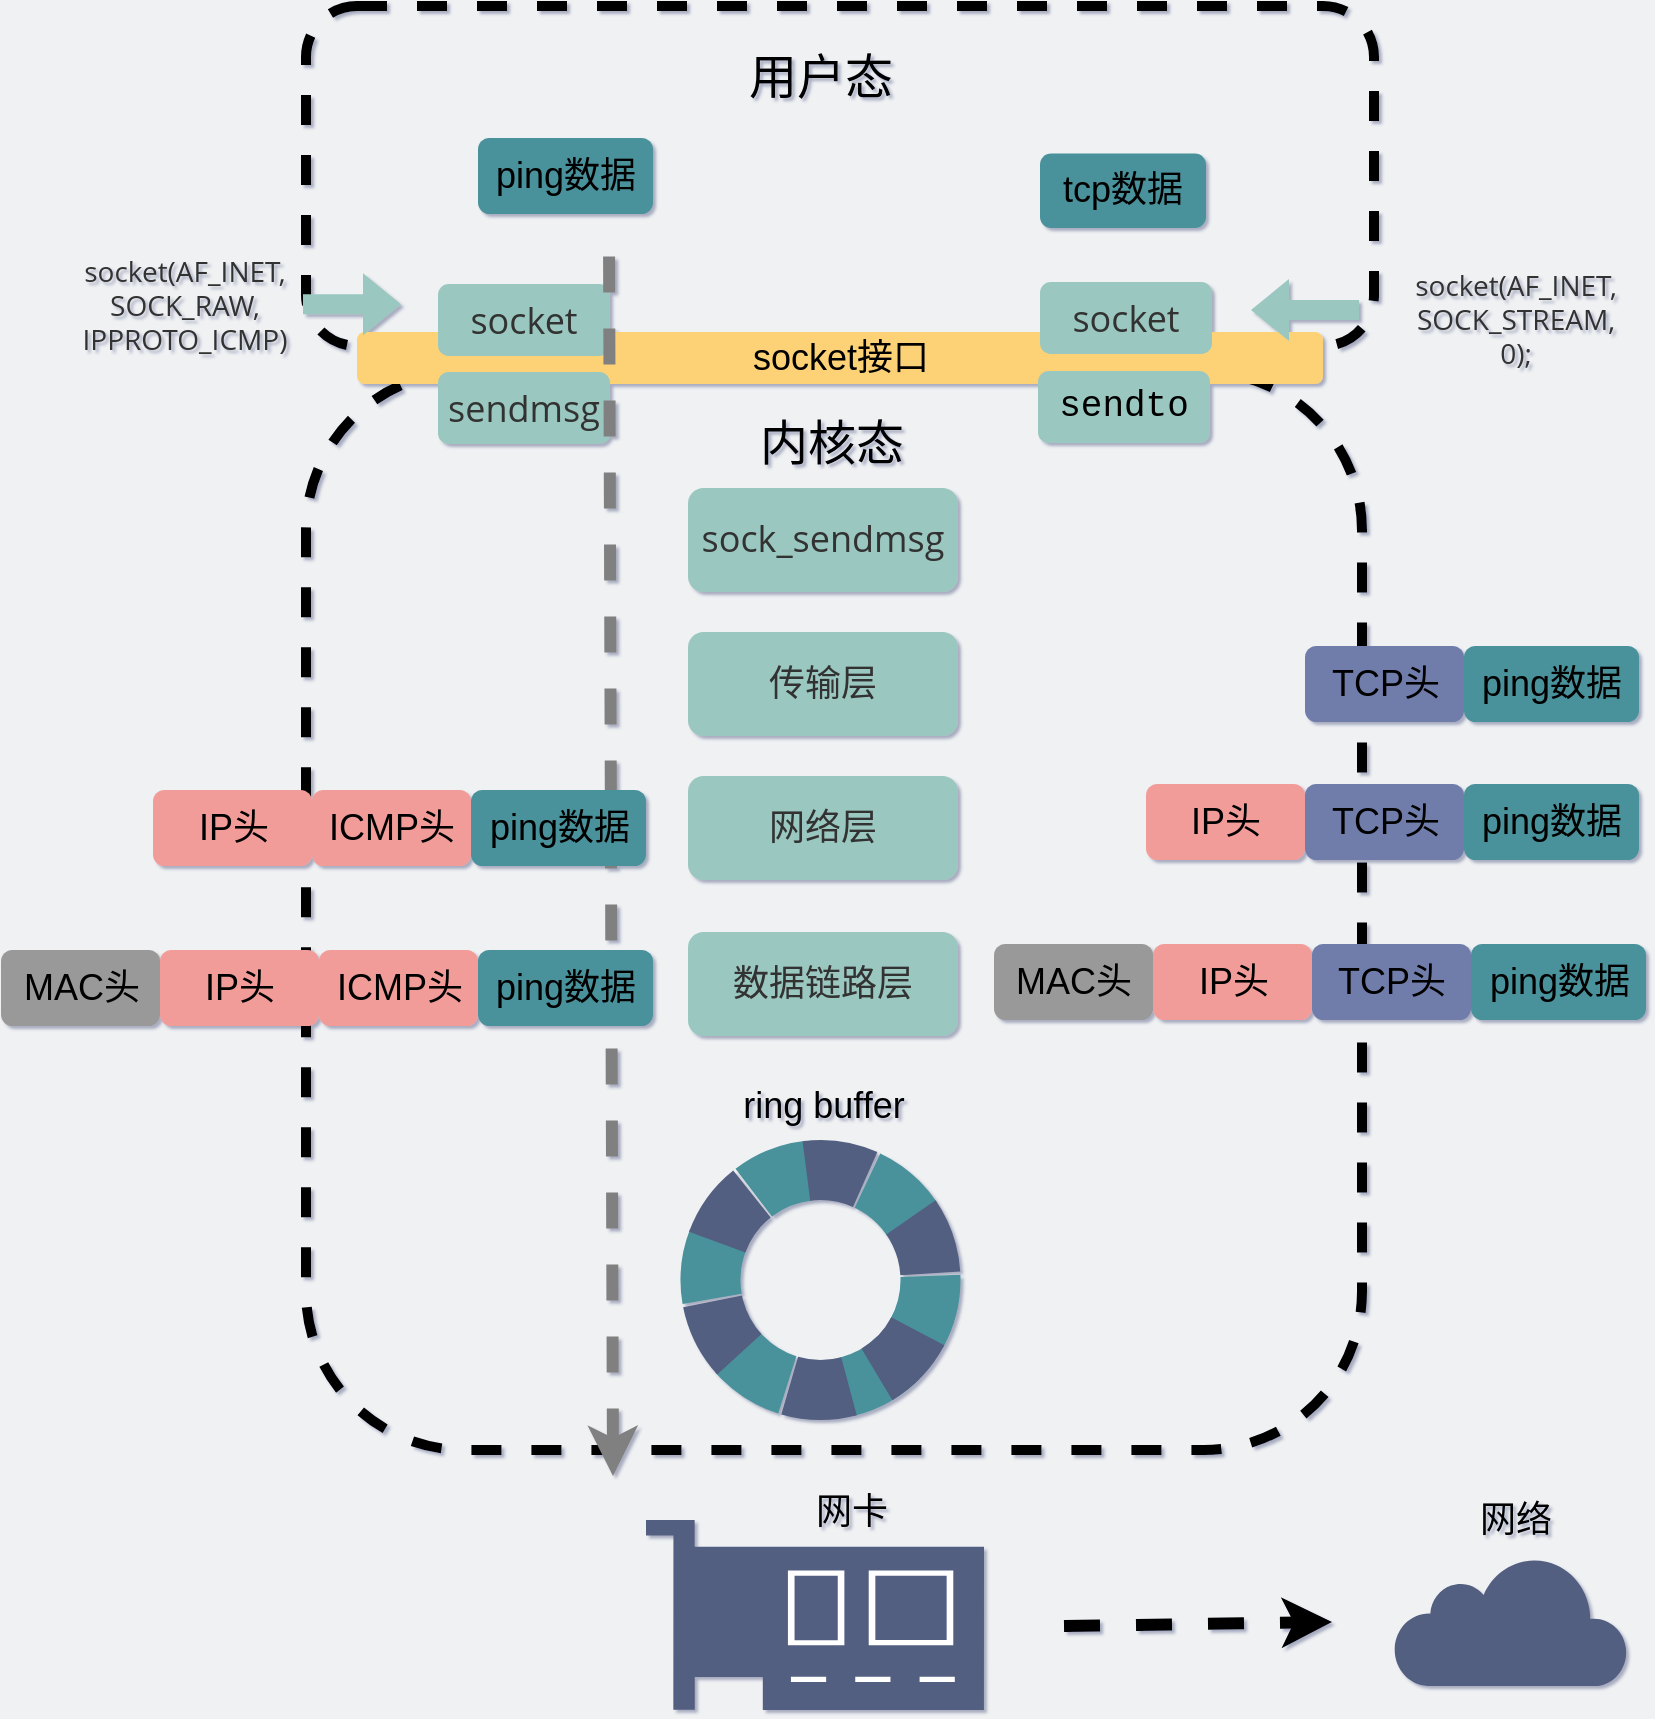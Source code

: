 <mxfile version="14.7.6" type="github">
  <diagram id="3228e29e-7158-1315-38df-8450db1d8a1d" name="Page-1">
    <mxGraphModel dx="1113" dy="873" grid="0" gridSize="10" guides="1" tooltips="1" connect="1" arrows="1" fold="1" page="1" pageScale="1" pageWidth="850" pageHeight="300" background="#EFF1F3" math="0" shadow="1">
      <root>
        <mxCell id="0" />
        <mxCell id="1" parent="0" />
        <mxCell id="Zxyhw3o_makbFYxT9f12-17" value="" style="rounded=1;whiteSpace=wrap;html=1;dashed=1;strokeWidth=5;fillColor=none;" vertex="1" parent="1">
          <mxGeometry x="158" y="-83" width="528" height="539" as="geometry" />
        </mxCell>
        <mxCell id="Zxyhw3o_makbFYxT9f12-7" value="" style="rounded=1;whiteSpace=wrap;html=1;dashed=1;strokeWidth=5;fillColor=none;" vertex="1" parent="1">
          <mxGeometry x="158" y="-266" width="534" height="170" as="geometry" />
        </mxCell>
        <mxCell id="Zxyhw3o_makbFYxT9f12-1" value="&lt;font style=&quot;font-size: 18px&quot;&gt;ping数据&lt;/font&gt;" style="rounded=1;whiteSpace=wrap;html=1;strokeColor=none;fillColor=#4A919B;" vertex="1" parent="1">
          <mxGeometry x="244" y="-200" width="87.5" height="38" as="geometry" />
        </mxCell>
        <mxCell id="Zxyhw3o_makbFYxT9f12-2" value="&lt;font style=&quot;font-size: 18px&quot;&gt;socket接口&lt;/font&gt;" style="rounded=1;whiteSpace=wrap;html=1;strokeColor=none;labelBackgroundColor=none;fillColor=#FDD276;" vertex="1" parent="1">
          <mxGeometry x="183.5" y="-103" width="483" height="26" as="geometry" />
        </mxCell>
        <mxCell id="Zxyhw3o_makbFYxT9f12-3" value="&lt;span style=&quot;color: rgb(51, 51, 51); font-family: &amp;quot;open sans&amp;quot;, &amp;quot;clear sans&amp;quot;, &amp;quot;helvetica neue&amp;quot;, helvetica, arial, sans-serif;&quot;&gt;&lt;font style=&quot;font-size: 18px&quot;&gt;sendmsg&lt;/font&gt;&lt;/span&gt;" style="rounded=1;whiteSpace=wrap;html=1;strokeColor=none;fillColor=#9AC7BF;labelBackgroundColor=none;" vertex="1" parent="1">
          <mxGeometry x="224" y="-83" width="86" height="36" as="geometry" />
        </mxCell>
        <mxCell id="Zxyhw3o_makbFYxT9f12-4" value="&lt;span style=&quot;color: rgb(51, 51, 51); font-family: &amp;quot;open sans&amp;quot;, &amp;quot;clear sans&amp;quot;, &amp;quot;helvetica neue&amp;quot;, helvetica, arial, sans-serif;&quot;&gt;&lt;font style=&quot;font-size: 18px&quot;&gt;socket&lt;/font&gt;&lt;/span&gt;" style="rounded=1;whiteSpace=wrap;html=1;strokeColor=none;fillColor=#9AC7BF;labelBackgroundColor=none;" vertex="1" parent="1">
          <mxGeometry x="224" y="-127" width="86" height="36" as="geometry" />
        </mxCell>
        <mxCell id="Zxyhw3o_makbFYxT9f12-5" value="&lt;font style=&quot;font-size: 14px&quot;&gt;&lt;span style=&quot;color: rgb(51 , 51 , 51) ; font-family: &amp;#34;open sans&amp;#34; , &amp;#34;clear sans&amp;#34; , &amp;#34;helvetica neue&amp;#34; , &amp;#34;helvetica&amp;#34; , &amp;#34;arial&amp;#34; , sans-serif&quot;&gt;socket&lt;/span&gt;&lt;span style=&quot;color: rgb(51 , 51 , 51) ; font-family: &amp;#34;open sans&amp;#34; , &amp;#34;clear sans&amp;#34; , &amp;#34;helvetica neue&amp;#34; , &amp;#34;helvetica&amp;#34; , &amp;#34;arial&amp;#34; , sans-serif&quot;&gt;&lt;font&gt;(AF_INET, &lt;br&gt;SOCK_RAW, &lt;br&gt;IPPROTO_ICMP)&lt;/font&gt;&lt;/span&gt;&lt;/font&gt;" style="text;html=1;strokeColor=none;fillColor=none;align=center;verticalAlign=middle;whiteSpace=wrap;rounded=0;" vertex="1" parent="1">
          <mxGeometry x="43" y="-147" width="109" height="61" as="geometry" />
        </mxCell>
        <mxCell id="Zxyhw3o_makbFYxT9f12-8" value="&lt;font style=&quot;font-size: 18px&quot;&gt;tcp数据&lt;/font&gt;" style="rounded=1;whiteSpace=wrap;html=1;strokeColor=none;fillColor=#4A919B;" vertex="1" parent="1">
          <mxGeometry x="525" y="-192.25" width="83" height="37.25" as="geometry" />
        </mxCell>
        <mxCell id="Zxyhw3o_makbFYxT9f12-9" value="&lt;div style=&quot;font-family: &amp;quot;menlo&amp;quot; , &amp;quot;monaco&amp;quot; , &amp;quot;courier new&amp;quot; , monospace ; line-height: 23px&quot;&gt;&lt;span style=&quot;&quot;&gt;&lt;font style=&quot;font-size: 18px&quot;&gt;sendto&lt;/font&gt;&lt;/span&gt;&lt;/div&gt;" style="rounded=1;whiteSpace=wrap;html=1;strokeColor=none;fillColor=#9AC7BF;labelBackgroundColor=none;" vertex="1" parent="1">
          <mxGeometry x="524" y="-83.5" width="86" height="36" as="geometry" />
        </mxCell>
        <mxCell id="Zxyhw3o_makbFYxT9f12-11" value="&lt;font style=&quot;font-size: 24px&quot;&gt;用户态&lt;/font&gt;" style="text;html=1;strokeColor=none;fillColor=none;align=center;verticalAlign=middle;whiteSpace=wrap;rounded=0;dashed=1;" vertex="1" parent="1">
          <mxGeometry x="349" y="-240" width="132.5" height="20" as="geometry" />
        </mxCell>
        <mxCell id="Zxyhw3o_makbFYxT9f12-12" value="&lt;font style=&quot;font-size: 24px&quot;&gt;内核态&lt;/font&gt;" style="text;html=1;strokeColor=none;align=center;verticalAlign=middle;whiteSpace=wrap;rounded=0;dashed=1;labelBackgroundColor=none;" vertex="1" parent="1">
          <mxGeometry x="370" y="-57" width="102" height="20" as="geometry" />
        </mxCell>
        <mxCell id="Zxyhw3o_makbFYxT9f12-14" value="&lt;span style=&quot;color: rgb(51, 51, 51); font-family: &amp;quot;open sans&amp;quot;, &amp;quot;clear sans&amp;quot;, &amp;quot;helvetica neue&amp;quot;, helvetica, arial, sans-serif; font-size: 18px;&quot;&gt;&lt;font style=&quot;font-size: 18px&quot;&gt;sock_sendmsg&lt;/font&gt;&lt;/span&gt;" style="rounded=1;whiteSpace=wrap;html=1;strokeColor=none;fontSize=18;fillColor=#9AC7BF;labelBackgroundColor=none;" vertex="1" parent="1">
          <mxGeometry x="349" y="-25" width="135" height="52" as="geometry" />
        </mxCell>
        <mxCell id="Zxyhw3o_makbFYxT9f12-16" value="&lt;span style=&quot;color: rgb(51 , 51 , 51) ; font-family: &amp;#34;open sans&amp;#34; , &amp;#34;clear sans&amp;#34; , &amp;#34;helvetica neue&amp;#34; , &amp;#34;helvetica&amp;#34; , &amp;#34;arial&amp;#34; , sans-serif&quot;&gt;&lt;font style=&quot;font-size: 14px&quot;&gt;socket(AF_INET, SOCK_STREAM, 0);&lt;/font&gt;&lt;/span&gt;" style="text;html=1;strokeColor=none;align=center;verticalAlign=middle;whiteSpace=wrap;rounded=0;dashed=1;labelBackgroundColor=none;" vertex="1" parent="1">
          <mxGeometry x="743" y="-119" width="40" height="20" as="geometry" />
        </mxCell>
        <mxCell id="Zxyhw3o_makbFYxT9f12-18" value="&lt;span style=&quot;color: rgb(51, 51, 51); font-family: &amp;quot;open sans&amp;quot;, &amp;quot;clear sans&amp;quot;, &amp;quot;helvetica neue&amp;quot;, helvetica, arial, sans-serif; font-size: 18px;&quot;&gt;&lt;font style=&quot;font-size: 18px&quot;&gt;传输层&lt;/font&gt;&lt;/span&gt;" style="rounded=1;whiteSpace=wrap;html=1;strokeColor=none;fontSize=18;fillColor=#9AC7BF;labelBackgroundColor=none;" vertex="1" parent="1">
          <mxGeometry x="349" y="47" width="135" height="52" as="geometry" />
        </mxCell>
        <mxCell id="Zxyhw3o_makbFYxT9f12-19" value="&lt;span style=&quot;color: rgb(51, 51, 51); font-family: &amp;quot;open sans&amp;quot;, &amp;quot;clear sans&amp;quot;, &amp;quot;helvetica neue&amp;quot;, helvetica, arial, sans-serif; font-size: 18px;&quot;&gt;网络层&lt;/span&gt;" style="rounded=1;whiteSpace=wrap;html=1;strokeColor=none;fontSize=18;fillColor=#9AC7BF;labelBackgroundColor=none;" vertex="1" parent="1">
          <mxGeometry x="349" y="119" width="135" height="52" as="geometry" />
        </mxCell>
        <mxCell id="Zxyhw3o_makbFYxT9f12-20" value="" style="shape=flexArrow;endArrow=classic;html=1;strokeColor=none;fillColor=#9AC7BF;labelBackgroundColor=none;" edge="1" parent="1">
          <mxGeometry width="50" height="50" relative="1" as="geometry">
            <mxPoint x="685" y="-114.0" as="sourcePoint" />
            <mxPoint x="630" y="-114" as="targetPoint" />
          </mxGeometry>
        </mxCell>
        <mxCell id="Zxyhw3o_makbFYxT9f12-21" value="&lt;span style=&quot;color: rgb(51, 51, 51); font-family: &amp;quot;open sans&amp;quot;, &amp;quot;clear sans&amp;quot;, &amp;quot;helvetica neue&amp;quot;, helvetica, arial, sans-serif; font-size: 18px;&quot;&gt;数据链路层&lt;/span&gt;" style="rounded=1;whiteSpace=wrap;html=1;strokeColor=none;fontSize=18;fillColor=#9AC7BF;labelBackgroundColor=none;" vertex="1" parent="1">
          <mxGeometry x="349" y="197" width="135" height="52" as="geometry" />
        </mxCell>
        <mxCell id="Zxyhw3o_makbFYxT9f12-22" value="" style="pointerEvents=1;shadow=0;dashed=0;html=1;strokeColor=none;labelPosition=center;verticalLabelPosition=bottom;verticalAlign=top;align=center;outlineConnect=0;shape=mxgraph.veeam2.network_card;fillColor=#535E80;" vertex="1" parent="1">
          <mxGeometry x="328" y="491" width="169" height="95" as="geometry" />
        </mxCell>
        <mxCell id="Zxyhw3o_makbFYxT9f12-25" value="" style="ellipse;whiteSpace=wrap;html=1;aspect=fixed;dashed=1;fontSize=18;strokeWidth=30;fillColor=none;strokeColor=#4A919B;rotation=45;dashPattern=1 1;" vertex="1" parent="1">
          <mxGeometry x="360.25" y="316" width="110" height="110" as="geometry" />
        </mxCell>
        <mxCell id="Zxyhw3o_makbFYxT9f12-26" value="" style="ellipse;whiteSpace=wrap;html=1;aspect=fixed;dashed=1;fontSize=18;strokeWidth=30;fillColor=none;rotation=75;dashPattern=1 1;strokeColor=#535E80;" vertex="1" parent="1">
          <mxGeometry x="360.25" y="316" width="110" height="110" as="geometry" />
        </mxCell>
        <mxCell id="Zxyhw3o_makbFYxT9f12-27" value="ring buffer" style="text;html=1;strokeColor=none;fillColor=none;align=center;verticalAlign=middle;whiteSpace=wrap;rounded=0;dashed=1;dashPattern=1 1;fontSize=18;" vertex="1" parent="1">
          <mxGeometry x="363.5" y="272" width="106" height="24" as="geometry" />
        </mxCell>
        <mxCell id="Zxyhw3o_makbFYxT9f12-28" value="网卡" style="text;html=1;strokeColor=none;fillColor=none;align=center;verticalAlign=middle;whiteSpace=wrap;rounded=0;dashed=1;dashPattern=1 1;fontSize=18;" vertex="1" parent="1">
          <mxGeometry x="378" y="475" width="106" height="24" as="geometry" />
        </mxCell>
        <mxCell id="Zxyhw3o_makbFYxT9f12-6" value="" style="shape=flexArrow;endArrow=classic;html=1;strokeColor=none;fillColor=#9AC7BF;labelBackgroundColor=none;" edge="1" parent="1">
          <mxGeometry width="50" height="50" relative="1" as="geometry">
            <mxPoint x="156" y="-116.92" as="sourcePoint" />
            <mxPoint x="206" y="-116.92" as="targetPoint" />
          </mxGeometry>
        </mxCell>
        <mxCell id="Zxyhw3o_makbFYxT9f12-40" value="&lt;span style=&quot;color: rgb(51, 51, 51); font-family: &amp;quot;open sans&amp;quot;, &amp;quot;clear sans&amp;quot;, &amp;quot;helvetica neue&amp;quot;, helvetica, arial, sans-serif;&quot;&gt;&lt;font style=&quot;font-size: 18px&quot;&gt;socket&lt;/font&gt;&lt;/span&gt;" style="rounded=1;whiteSpace=wrap;html=1;strokeColor=none;fillColor=#9AC7BF;labelBackgroundColor=none;" vertex="1" parent="1">
          <mxGeometry x="525" y="-128" width="86" height="36" as="geometry" />
        </mxCell>
        <mxCell id="Zxyhw3o_makbFYxT9f12-43" value="" style="endArrow=none;dashed=1;html=1;labelBackgroundColor=none;fontSize=18;fontColor=#9AC7BF;fillColor=#9AC7BF;startArrow=classic;startFill=1;strokeWidth=6;strokeColor=#808080;" edge="1" parent="1">
          <mxGeometry width="50" height="50" relative="1" as="geometry">
            <mxPoint x="311.5" y="469" as="sourcePoint" />
            <mxPoint x="309.5" y="-155" as="targetPoint" />
          </mxGeometry>
        </mxCell>
        <mxCell id="Zxyhw3o_makbFYxT9f12-44" value="" style="endArrow=classic;dashed=1;html=1;labelBackgroundColor=none;fontSize=18;fontColor=#9AC7BF;strokeWidth=6;fillColor=#9AC7BF;endFill=1;" edge="1" parent="1">
          <mxGeometry width="50" height="50" relative="1" as="geometry">
            <mxPoint x="537" y="544" as="sourcePoint" />
            <mxPoint x="671" y="542" as="targetPoint" />
          </mxGeometry>
        </mxCell>
        <mxCell id="Zxyhw3o_makbFYxT9f12-46" value="" style="html=1;outlineConnect=0;gradientColor=none;gradientDirection=north;strokeWidth=2;shape=mxgraph.networks.cloud;fontColor=#ffffff;dashed=1;dashPattern=1 1;labelBackgroundColor=none;fontSize=18;strokeColor=none;fillColor=#535E80;" vertex="1" parent="1">
          <mxGeometry x="702" y="509" width="117" height="65" as="geometry" />
        </mxCell>
        <mxCell id="Zxyhw3o_makbFYxT9f12-47" value="网络" style="text;html=1;strokeColor=none;fillColor=none;align=center;verticalAlign=middle;whiteSpace=wrap;rounded=0;dashed=1;dashPattern=1 1;fontSize=18;" vertex="1" parent="1">
          <mxGeometry x="710" y="479" width="106" height="24" as="geometry" />
        </mxCell>
        <mxCell id="Zxyhw3o_makbFYxT9f12-48" value="&lt;font style=&quot;font-size: 18px&quot;&gt;ping数据&lt;/font&gt;" style="rounded=1;whiteSpace=wrap;html=1;strokeColor=none;fillColor=#4A919B;" vertex="1" parent="1">
          <mxGeometry x="240.5" y="126" width="87.5" height="38" as="geometry" />
        </mxCell>
        <mxCell id="Zxyhw3o_makbFYxT9f12-49" value="&lt;font style=&quot;font-size: 18px&quot;&gt;ICMP头&lt;/font&gt;" style="rounded=1;whiteSpace=wrap;html=1;strokeColor=none;fillColor=#F19C99;" vertex="1" parent="1">
          <mxGeometry x="161" y="126" width="79.5" height="38" as="geometry" />
        </mxCell>
        <mxCell id="Zxyhw3o_makbFYxT9f12-53" value="&lt;font style=&quot;font-size: 18px&quot;&gt;IP头&lt;/font&gt;" style="rounded=1;whiteSpace=wrap;html=1;strokeColor=none;fillColor=#F19C99;" vertex="1" parent="1">
          <mxGeometry x="81.5" y="126" width="79.5" height="38" as="geometry" />
        </mxCell>
        <mxCell id="Zxyhw3o_makbFYxT9f12-54" value="&lt;font style=&quot;font-size: 18px&quot;&gt;ping数据&lt;/font&gt;" style="rounded=1;whiteSpace=wrap;html=1;strokeColor=none;fillColor=#4A919B;" vertex="1" parent="1">
          <mxGeometry x="244" y="206" width="87.5" height="38" as="geometry" />
        </mxCell>
        <mxCell id="Zxyhw3o_makbFYxT9f12-55" value="&lt;font style=&quot;font-size: 18px&quot;&gt;ICMP头&lt;/font&gt;" style="rounded=1;whiteSpace=wrap;html=1;strokeColor=none;fillColor=#F19C99;" vertex="1" parent="1">
          <mxGeometry x="164.5" y="206" width="79.5" height="38" as="geometry" />
        </mxCell>
        <mxCell id="Zxyhw3o_makbFYxT9f12-56" value="&lt;font style=&quot;font-size: 18px&quot;&gt;IP头&lt;/font&gt;" style="rounded=1;whiteSpace=wrap;html=1;strokeColor=none;fillColor=#F19C99;" vertex="1" parent="1">
          <mxGeometry x="85" y="206" width="79.5" height="38" as="geometry" />
        </mxCell>
        <mxCell id="Zxyhw3o_makbFYxT9f12-57" value="&lt;font style=&quot;font-size: 18px&quot;&gt;MAC头&lt;/font&gt;" style="rounded=1;whiteSpace=wrap;html=1;strokeColor=none;fillColor=#999999;" vertex="1" parent="1">
          <mxGeometry x="5.5" y="206" width="79.5" height="38" as="geometry" />
        </mxCell>
        <mxCell id="Zxyhw3o_makbFYxT9f12-58" value="&lt;font style=&quot;font-size: 18px&quot;&gt;ping数据&lt;/font&gt;" style="rounded=1;whiteSpace=wrap;html=1;strokeColor=none;fillColor=#4A919B;" vertex="1" parent="1">
          <mxGeometry x="737" y="123" width="87.5" height="38" as="geometry" />
        </mxCell>
        <mxCell id="Zxyhw3o_makbFYxT9f12-59" value="&lt;font style=&quot;font-size: 18px&quot;&gt;TCP头&lt;/font&gt;" style="rounded=1;whiteSpace=wrap;html=1;strokeColor=none;fillColor=#6F7DAB;" vertex="1" parent="1">
          <mxGeometry x="657.5" y="123" width="79.5" height="38" as="geometry" />
        </mxCell>
        <mxCell id="Zxyhw3o_makbFYxT9f12-60" value="&lt;font style=&quot;font-size: 18px&quot;&gt;IP头&lt;/font&gt;" style="rounded=1;whiteSpace=wrap;html=1;strokeColor=none;fillColor=#F19C99;" vertex="1" parent="1">
          <mxGeometry x="578" y="123" width="79.5" height="38" as="geometry" />
        </mxCell>
        <mxCell id="Zxyhw3o_makbFYxT9f12-61" value="&lt;font style=&quot;font-size: 18px&quot;&gt;ping数据&lt;/font&gt;" style="rounded=1;whiteSpace=wrap;html=1;strokeColor=none;fillColor=#4A919B;" vertex="1" parent="1">
          <mxGeometry x="740.5" y="203" width="87.5" height="38" as="geometry" />
        </mxCell>
        <mxCell id="Zxyhw3o_makbFYxT9f12-62" value="&lt;span style=&quot;font-size: 18px&quot;&gt;TCP头&lt;/span&gt;" style="rounded=1;whiteSpace=wrap;html=1;strokeColor=none;fillColor=#6F7DAB;" vertex="1" parent="1">
          <mxGeometry x="661" y="203" width="79.5" height="38" as="geometry" />
        </mxCell>
        <mxCell id="Zxyhw3o_makbFYxT9f12-63" value="&lt;font style=&quot;font-size: 18px&quot;&gt;IP头&lt;/font&gt;" style="rounded=1;whiteSpace=wrap;html=1;strokeColor=none;fillColor=#F19C99;" vertex="1" parent="1">
          <mxGeometry x="581.5" y="203" width="79.5" height="38" as="geometry" />
        </mxCell>
        <mxCell id="Zxyhw3o_makbFYxT9f12-64" value="&lt;font style=&quot;font-size: 18px&quot;&gt;MAC头&lt;/font&gt;" style="rounded=1;whiteSpace=wrap;html=1;strokeColor=none;fillColor=#999999;" vertex="1" parent="1">
          <mxGeometry x="502" y="203" width="79.5" height="38" as="geometry" />
        </mxCell>
        <mxCell id="Zxyhw3o_makbFYxT9f12-65" value="&lt;font style=&quot;font-size: 18px&quot;&gt;ping数据&lt;/font&gt;" style="rounded=1;whiteSpace=wrap;html=1;strokeColor=none;fillColor=#4A919B;" vertex="1" parent="1">
          <mxGeometry x="737" y="54" width="87.5" height="38" as="geometry" />
        </mxCell>
        <mxCell id="Zxyhw3o_makbFYxT9f12-66" value="&lt;font style=&quot;font-size: 18px&quot;&gt;TCP头&lt;/font&gt;" style="rounded=1;whiteSpace=wrap;html=1;strokeColor=none;fillColor=#6F7DAB;" vertex="1" parent="1">
          <mxGeometry x="657.5" y="54" width="79.5" height="38" as="geometry" />
        </mxCell>
      </root>
    </mxGraphModel>
  </diagram>
</mxfile>
